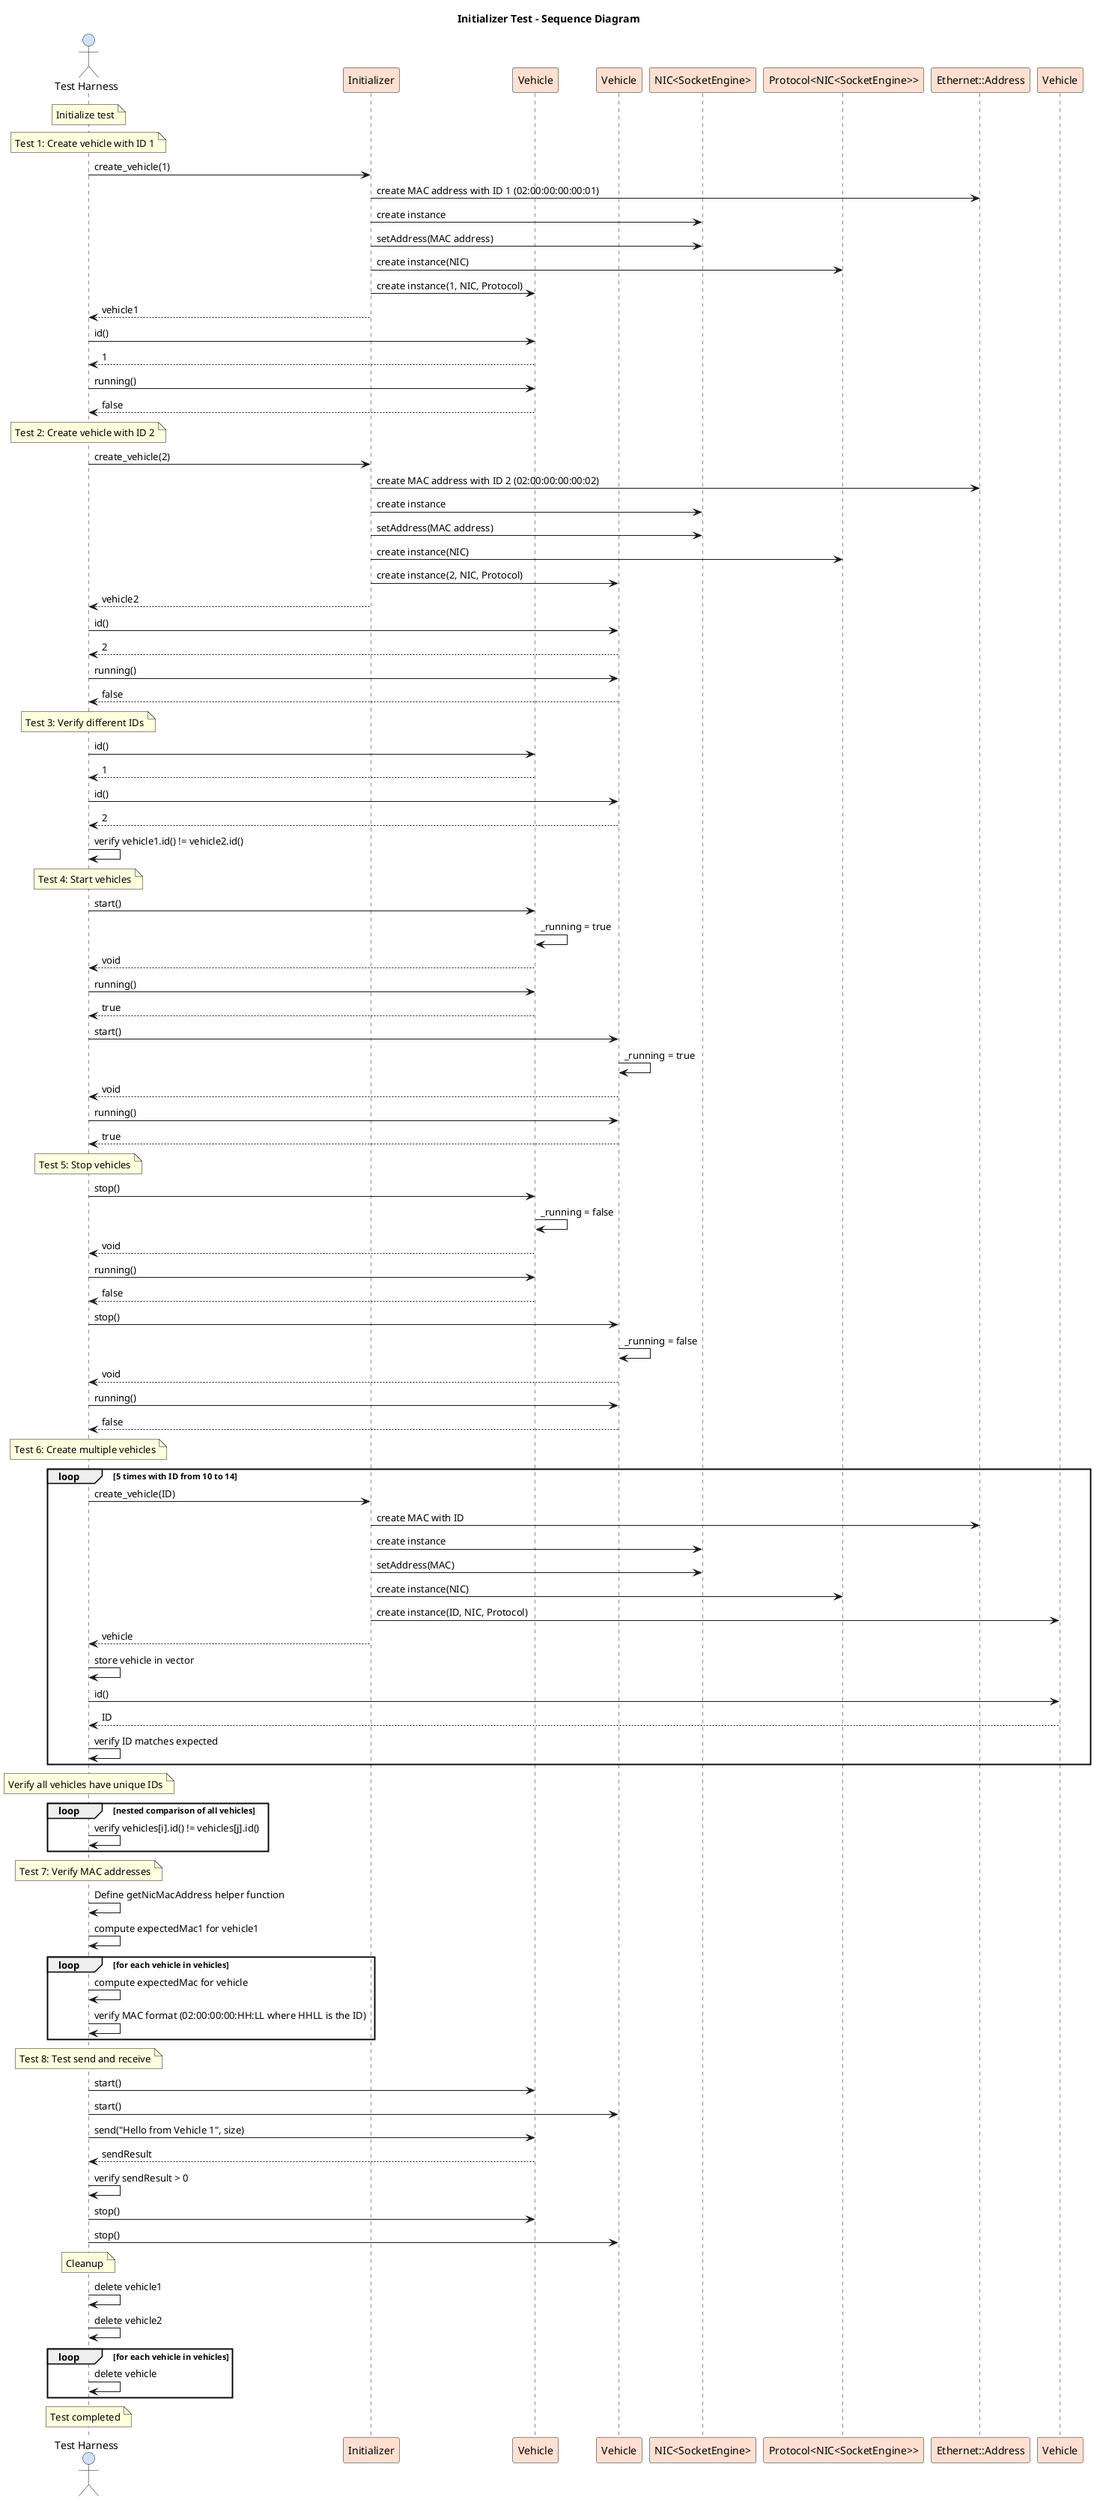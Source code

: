 @startuml initializer_test

skinparam participant {
    BackgroundColor #FFE0D0
}
skinparam actor {
    BackgroundColor #D0E0FF
}

title Initializer Test - Sequence Diagram

actor "Test Harness" as Test
participant "Initializer" as Initializer
participant "Vehicle" as Vehicle1
participant "Vehicle" as Vehicle2
participant "NIC<SocketEngine>" as NIC
participant "Protocol<NIC<SocketEngine>>" as Protocol
participant "Ethernet::Address" as Address

note over Test: Initialize test

note over Test: Test 1: Create vehicle with ID 1
Test -> Initializer: create_vehicle(1)
Initializer -> Address: create MAC address with ID 1 (02:00:00:00:00:01)
Initializer -> NIC: create instance
Initializer -> NIC: setAddress(MAC address)
Initializer -> Protocol: create instance(NIC)
Initializer -> Vehicle1: create instance(1, NIC, Protocol)
Test <-- Initializer: vehicle1

Test -> Vehicle1: id()
Test <-- Vehicle1: 1
Test -> Vehicle1: running()
Test <-- Vehicle1: false

note over Test: Test 2: Create vehicle with ID 2
Test -> Initializer: create_vehicle(2)
Initializer -> Address: create MAC address with ID 2 (02:00:00:00:00:02)
Initializer -> NIC: create instance
Initializer -> NIC: setAddress(MAC address)
Initializer -> Protocol: create instance(NIC)
Initializer -> Vehicle2: create instance(2, NIC, Protocol)
Test <-- Initializer: vehicle2

Test -> Vehicle2: id()
Test <-- Vehicle2: 2
Test -> Vehicle2: running()
Test <-- Vehicle2: false

note over Test: Test 3: Verify different IDs
Test -> Vehicle1: id()
Test <-- Vehicle1: 1
Test -> Vehicle2: id()
Test <-- Vehicle2: 2
Test -> Test: verify vehicle1.id() != vehicle2.id()

note over Test: Test 4: Start vehicles
Test -> Vehicle1: start()
Vehicle1 -> Vehicle1: _running = true
Test <-- Vehicle1: void
Test -> Vehicle1: running()
Test <-- Vehicle1: true

Test -> Vehicle2: start()
Vehicle2 -> Vehicle2: _running = true
Test <-- Vehicle2: void
Test -> Vehicle2: running()
Test <-- Vehicle2: true

note over Test: Test 5: Stop vehicles
Test -> Vehicle1: stop()
Vehicle1 -> Vehicle1: _running = false
Test <-- Vehicle1: void
Test -> Vehicle1: running()
Test <-- Vehicle1: false

Test -> Vehicle2: stop()
Vehicle2 -> Vehicle2: _running = false
Test <-- Vehicle2: void
Test -> Vehicle2: running()
Test <-- Vehicle2: false

note over Test: Test 6: Create multiple vehicles
loop 5 times with ID from 10 to 14
    Test -> Initializer: create_vehicle(ID)
    Initializer -> Address: create MAC with ID
    Initializer -> NIC: create instance
    Initializer -> NIC: setAddress(MAC)
    Initializer -> Protocol: create instance(NIC)
    Initializer -> Vehicle: create instance(ID, NIC, Protocol)
    Test <-- Initializer: vehicle
    Test -> Test: store vehicle in vector
    Test -> Vehicle: id()
    Test <-- Vehicle: ID
    Test -> Test: verify ID matches expected
end

note over Test: Verify all vehicles have unique IDs
loop nested comparison of all vehicles
    Test -> Test: verify vehicles[i].id() != vehicles[j].id()
end

note over Test: Test 7: Verify MAC addresses
Test -> Test: Define getNicMacAddress helper function

Test -> Test: compute expectedMac1 for vehicle1
loop for each vehicle in vehicles
    Test -> Test: compute expectedMac for vehicle
    Test -> Test: verify MAC format (02:00:00:00:HH:LL where HHLL is the ID)
end

note over Test: Test 8: Test send and receive
Test -> Vehicle1: start()
Test -> Vehicle2: start()

Test -> Vehicle1: send("Hello from Vehicle 1", size)
Test <-- Vehicle1: sendResult
Test -> Test: verify sendResult > 0

Test -> Vehicle1: stop()
Test -> Vehicle2: stop()

note over Test: Cleanup
Test -> Test: delete vehicle1
Test -> Test: delete vehicle2
loop for each vehicle in vehicles
    Test -> Test: delete vehicle
end

note over Test: Test completed

@enduml 